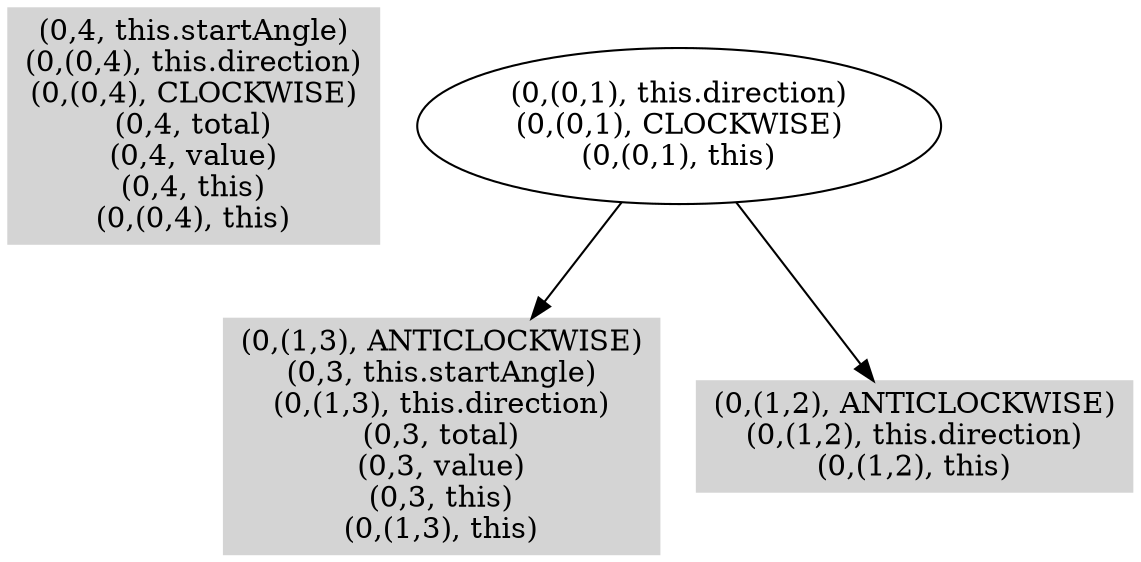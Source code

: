 digraph { 
3696 [shape=box,style=filled,color=".0 .0 .83",label="(0,4, this.startAngle)\n(0,(0,4), this.direction)\n(0,(0,4), CLOCKWISE)\n(0,4, total)\n(0,4, value)\n(0,4, this)\n(0,(0,4), this)"];
3697 [shape=box,style=filled,color=".0 .0 .83",label="(0,(1,3), ANTICLOCKWISE)\n(0,3, this.startAngle)\n(0,(1,3), this.direction)\n(0,3, total)\n(0,3, value)\n(0,3, this)\n(0,(1,3), this)"];
3698 [shape=box,style=filled,color=".0 .0 .83",label="(0,(1,2), ANTICLOCKWISE)\n(0,(1,2), this.direction)\n(0,(1,2), this)"];
3699 [label="(0,(0,1), this.direction)\n(0,(0,1), CLOCKWISE)\n(0,(0,1), this)"];
3699 -> 3697;
3699 -> 3698;
}